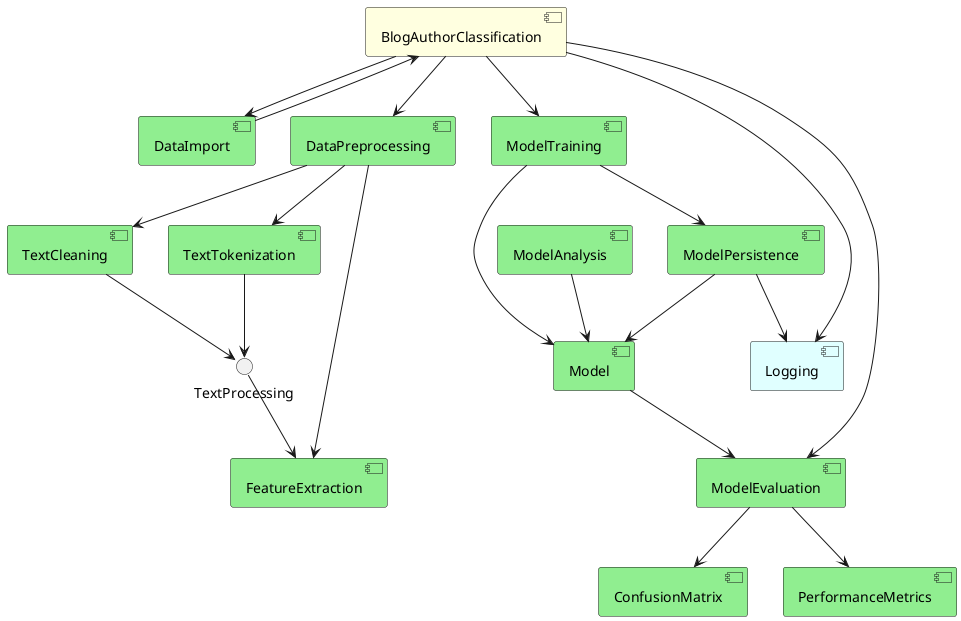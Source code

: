 @startuml
!define ColorComponent(color, componentName) component componentName #color
!define ColorInterface(color, interfaceName) interface interfaceName #color
!define ColorDependency(color) ..> #color

ColorComponent(LightYellow, BlogAuthorClassification)
ColorComponent(LightGreen, DataImport)
ColorComponent(LightGreen, DataPreprocessing)
ColorComponent(LightGreen, TextCleaning)
ColorComponent(LightGreen, TextTokenization)
ColorComponent(LightGreen, FeatureExtraction)
ColorComponent(LightGreen, ModelTraining)
ColorComponent(LightGreen, Model)
ColorComponent(LightCyan, Logging)
ColorComponent(LightGreen, ModelEvaluation)
ColorComponent(LightGreen, ConfusionMatrix)
ColorComponent(LightGreen, PerformanceMetrics)
ColorComponent(LightGreen, ModelPersistence)
ColorComponent(LightGreen, ModelAnalysis)

BlogAuthorClassification --> DataImport
BlogAuthorClassification --> DataPreprocessing
BlogAuthorClassification --> ModelTraining
BlogAuthorClassification --> ModelEvaluation
BlogAuthorClassification --> Logging

DataImport --> BlogAuthorClassification
DataPreprocessing --> TextCleaning
DataPreprocessing --> TextTokenization
DataPreprocessing --> FeatureExtraction

TextCleaning --> TextProcessing
TextTokenization --> TextProcessing
TextProcessing --> FeatureExtraction

ModelTraining --> Model
ModelTraining --> ModelPersistence

Model --> ModelEvaluation

ModelEvaluation --> ConfusionMatrix
ModelEvaluation --> PerformanceMetrics

ModelPersistence --> Model
ModelPersistence --> Logging

ModelAnalysis --> Model


@enduml
